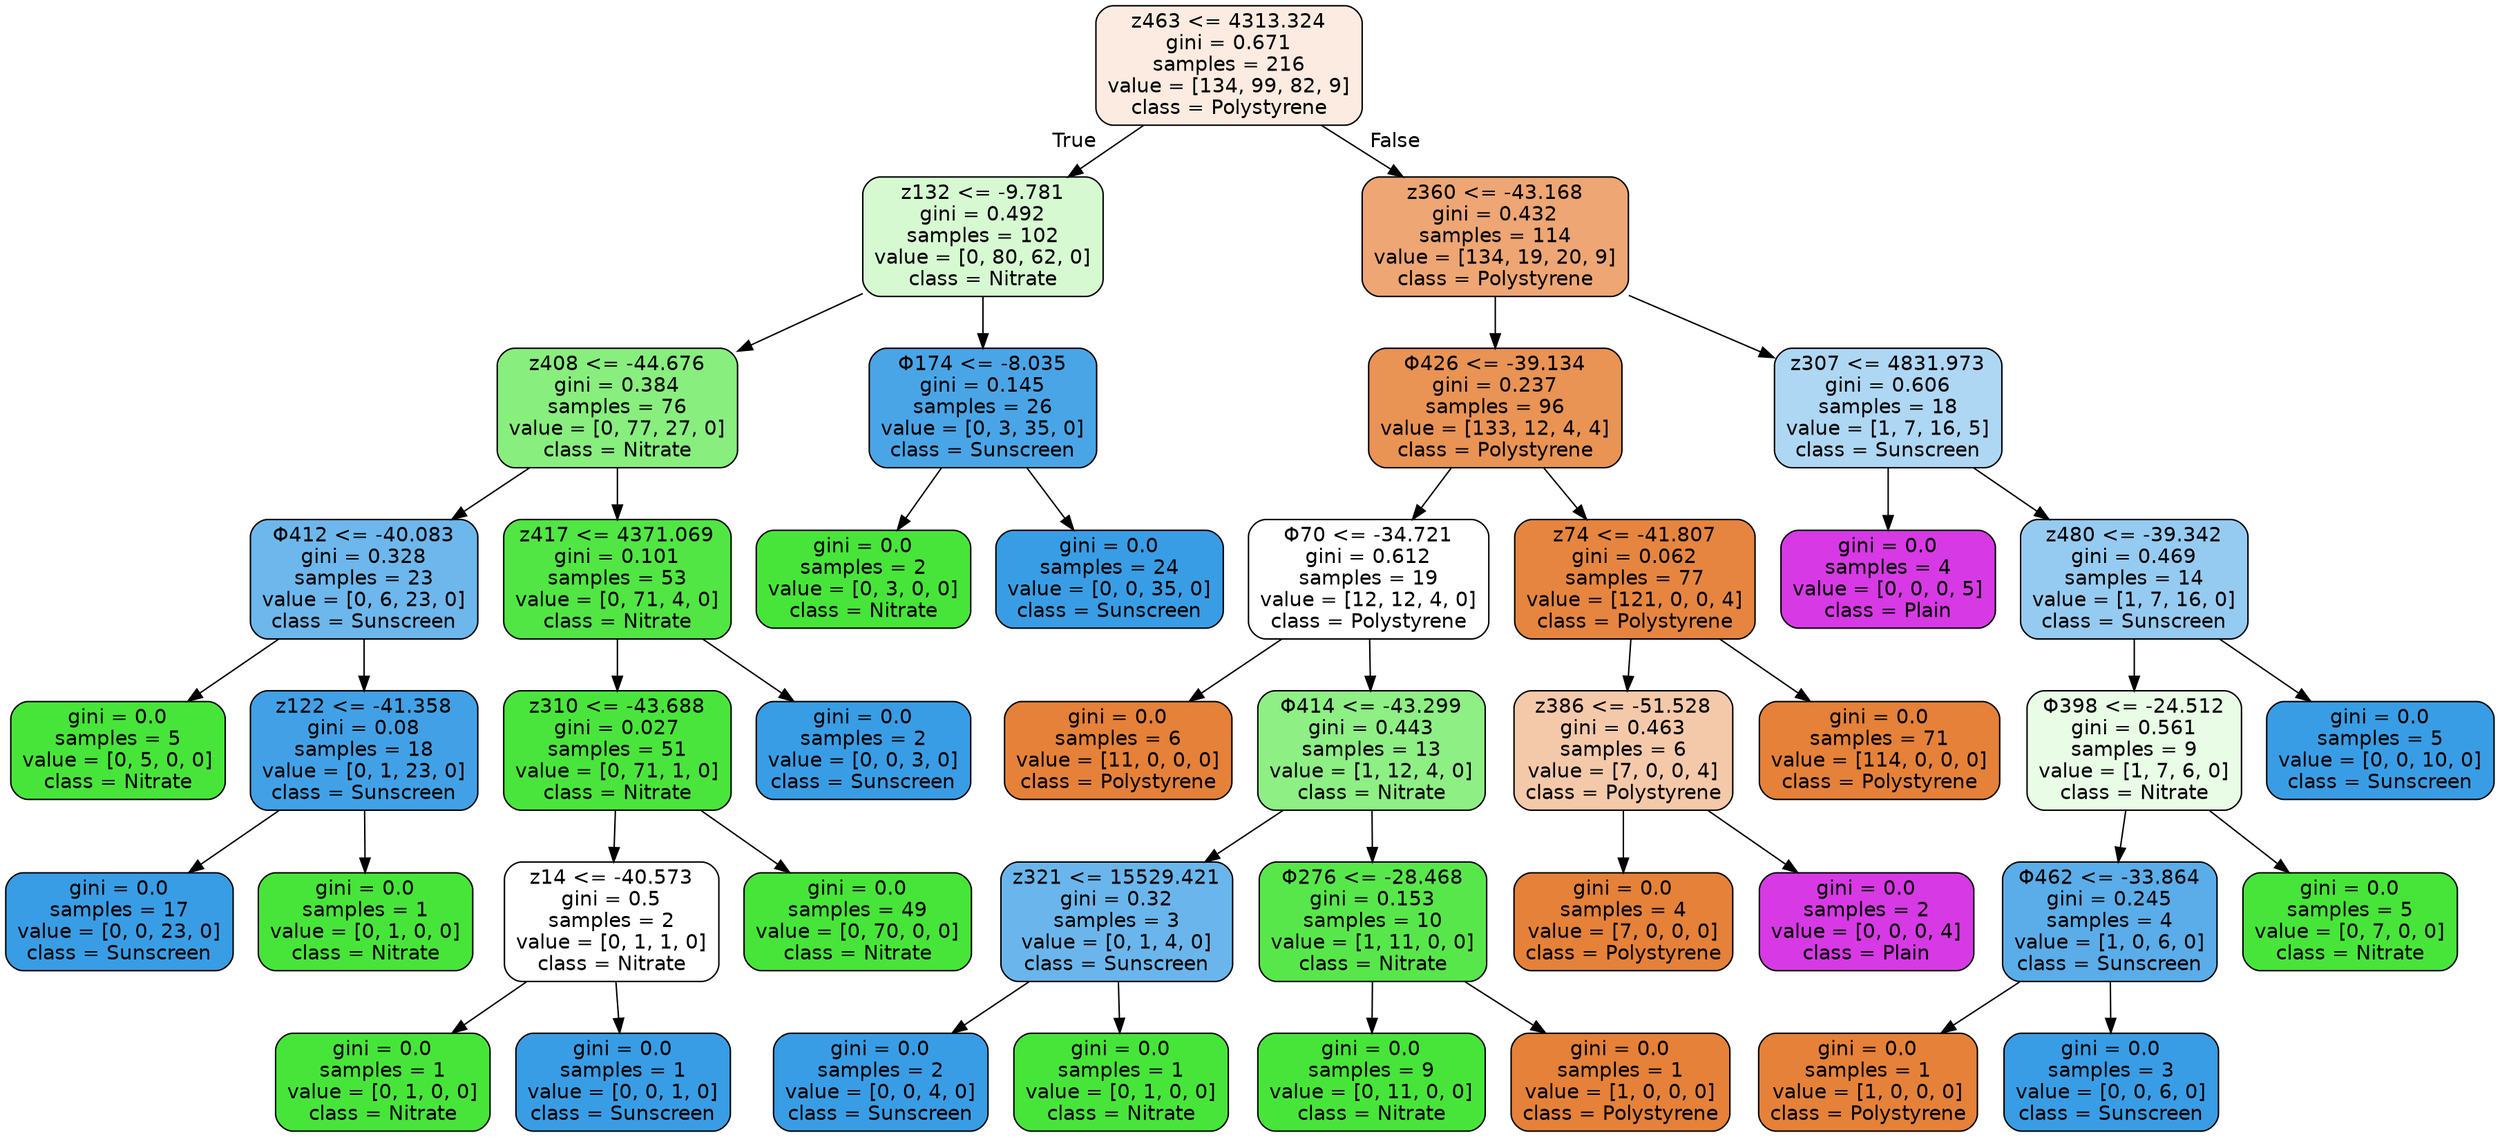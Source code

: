 digraph Tree {
node [shape=box, style="filled, rounded", color="black", fontname="helvetica"] ;
edge [fontname="helvetica"] ;
0 [label="z463 <= 4313.324\ngini = 0.671\nsamples = 216\nvalue = [134, 99, 82, 9]\nclass = Polystyrene", fillcolor="#fbebe0"] ;
1 [label="z132 <= -9.781\ngini = 0.492\nsamples = 102\nvalue = [0, 80, 62, 0]\nclass = Nitrate", fillcolor="#d6f9d2"] ;
0 -> 1 [labeldistance=2.5, labelangle=45, headlabel="True"] ;
2 [label="z408 <= -44.676\ngini = 0.384\nsamples = 76\nvalue = [0, 77, 27, 0]\nclass = Nitrate", fillcolor="#88ee7e"] ;
1 -> 2 ;
3 [label="Φ412 <= -40.083\ngini = 0.328\nsamples = 23\nvalue = [0, 6, 23, 0]\nclass = Sunscreen", fillcolor="#6db7ec"] ;
2 -> 3 ;
4 [label="gini = 0.0\nsamples = 5\nvalue = [0, 5, 0, 0]\nclass = Nitrate", fillcolor="#47e539"] ;
3 -> 4 ;
5 [label="z122 <= -41.358\ngini = 0.08\nsamples = 18\nvalue = [0, 1, 23, 0]\nclass = Sunscreen", fillcolor="#42a1e6"] ;
3 -> 5 ;
6 [label="gini = 0.0\nsamples = 17\nvalue = [0, 0, 23, 0]\nclass = Sunscreen", fillcolor="#399de5"] ;
5 -> 6 ;
7 [label="gini = 0.0\nsamples = 1\nvalue = [0, 1, 0, 0]\nclass = Nitrate", fillcolor="#47e539"] ;
5 -> 7 ;
8 [label="z417 <= 4371.069\ngini = 0.101\nsamples = 53\nvalue = [0, 71, 4, 0]\nclass = Nitrate", fillcolor="#51e644"] ;
2 -> 8 ;
9 [label="z310 <= -43.688\ngini = 0.027\nsamples = 51\nvalue = [0, 71, 1, 0]\nclass = Nitrate", fillcolor="#4ae53c"] ;
8 -> 9 ;
10 [label="z14 <= -40.573\ngini = 0.5\nsamples = 2\nvalue = [0, 1, 1, 0]\nclass = Nitrate", fillcolor="#ffffff"] ;
9 -> 10 ;
11 [label="gini = 0.0\nsamples = 1\nvalue = [0, 1, 0, 0]\nclass = Nitrate", fillcolor="#47e539"] ;
10 -> 11 ;
12 [label="gini = 0.0\nsamples = 1\nvalue = [0, 0, 1, 0]\nclass = Sunscreen", fillcolor="#399de5"] ;
10 -> 12 ;
13 [label="gini = 0.0\nsamples = 49\nvalue = [0, 70, 0, 0]\nclass = Nitrate", fillcolor="#47e539"] ;
9 -> 13 ;
14 [label="gini = 0.0\nsamples = 2\nvalue = [0, 0, 3, 0]\nclass = Sunscreen", fillcolor="#399de5"] ;
8 -> 14 ;
15 [label="Φ174 <= -8.035\ngini = 0.145\nsamples = 26\nvalue = [0, 3, 35, 0]\nclass = Sunscreen", fillcolor="#4aa5e7"] ;
1 -> 15 ;
16 [label="gini = 0.0\nsamples = 2\nvalue = [0, 3, 0, 0]\nclass = Nitrate", fillcolor="#47e539"] ;
15 -> 16 ;
17 [label="gini = 0.0\nsamples = 24\nvalue = [0, 0, 35, 0]\nclass = Sunscreen", fillcolor="#399de5"] ;
15 -> 17 ;
18 [label="z360 <= -43.168\ngini = 0.432\nsamples = 114\nvalue = [134, 19, 20, 9]\nclass = Polystyrene", fillcolor="#eda674"] ;
0 -> 18 [labeldistance=2.5, labelangle=-45, headlabel="False"] ;
19 [label="Φ426 <= -39.134\ngini = 0.237\nsamples = 96\nvalue = [133, 12, 4, 4]\nclass = Polystyrene", fillcolor="#e99355"] ;
18 -> 19 ;
20 [label="Φ70 <= -34.721\ngini = 0.612\nsamples = 19\nvalue = [12, 12, 4, 0]\nclass = Polystyrene", fillcolor="#ffffff"] ;
19 -> 20 ;
21 [label="gini = 0.0\nsamples = 6\nvalue = [11, 0, 0, 0]\nclass = Polystyrene", fillcolor="#e58139"] ;
20 -> 21 ;
22 [label="Φ414 <= -43.299\ngini = 0.443\nsamples = 13\nvalue = [1, 12, 4, 0]\nclass = Nitrate", fillcolor="#8eef85"] ;
20 -> 22 ;
23 [label="z321 <= 15529.421\ngini = 0.32\nsamples = 3\nvalue = [0, 1, 4, 0]\nclass = Sunscreen", fillcolor="#6ab6ec"] ;
22 -> 23 ;
24 [label="gini = 0.0\nsamples = 2\nvalue = [0, 0, 4, 0]\nclass = Sunscreen", fillcolor="#399de5"] ;
23 -> 24 ;
25 [label="gini = 0.0\nsamples = 1\nvalue = [0, 1, 0, 0]\nclass = Nitrate", fillcolor="#47e539"] ;
23 -> 25 ;
26 [label="Φ276 <= -28.468\ngini = 0.153\nsamples = 10\nvalue = [1, 11, 0, 0]\nclass = Nitrate", fillcolor="#58e74b"] ;
22 -> 26 ;
27 [label="gini = 0.0\nsamples = 9\nvalue = [0, 11, 0, 0]\nclass = Nitrate", fillcolor="#47e539"] ;
26 -> 27 ;
28 [label="gini = 0.0\nsamples = 1\nvalue = [1, 0, 0, 0]\nclass = Polystyrene", fillcolor="#e58139"] ;
26 -> 28 ;
29 [label="z74 <= -41.807\ngini = 0.062\nsamples = 77\nvalue = [121, 0, 0, 4]\nclass = Polystyrene", fillcolor="#e68540"] ;
19 -> 29 ;
30 [label="z386 <= -51.528\ngini = 0.463\nsamples = 6\nvalue = [7, 0, 0, 4]\nclass = Polystyrene", fillcolor="#f4c9aa"] ;
29 -> 30 ;
31 [label="gini = 0.0\nsamples = 4\nvalue = [7, 0, 0, 0]\nclass = Polystyrene", fillcolor="#e58139"] ;
30 -> 31 ;
32 [label="gini = 0.0\nsamples = 2\nvalue = [0, 0, 0, 4]\nclass = Plain", fillcolor="#d739e5"] ;
30 -> 32 ;
33 [label="gini = 0.0\nsamples = 71\nvalue = [114, 0, 0, 0]\nclass = Polystyrene", fillcolor="#e58139"] ;
29 -> 33 ;
34 [label="z307 <= 4831.973\ngini = 0.606\nsamples = 18\nvalue = [1, 7, 16, 5]\nclass = Sunscreen", fillcolor="#aed7f4"] ;
18 -> 34 ;
35 [label="gini = 0.0\nsamples = 4\nvalue = [0, 0, 0, 5]\nclass = Plain", fillcolor="#d739e5"] ;
34 -> 35 ;
36 [label="z480 <= -39.342\ngini = 0.469\nsamples = 14\nvalue = [1, 7, 16, 0]\nclass = Sunscreen", fillcolor="#96cbf1"] ;
34 -> 36 ;
37 [label="Φ398 <= -24.512\ngini = 0.561\nsamples = 9\nvalue = [1, 7, 6, 0]\nclass = Nitrate", fillcolor="#e8fce6"] ;
36 -> 37 ;
38 [label="Φ462 <= -33.864\ngini = 0.245\nsamples = 4\nvalue = [1, 0, 6, 0]\nclass = Sunscreen", fillcolor="#5aade9"] ;
37 -> 38 ;
39 [label="gini = 0.0\nsamples = 1\nvalue = [1, 0, 0, 0]\nclass = Polystyrene", fillcolor="#e58139"] ;
38 -> 39 ;
40 [label="gini = 0.0\nsamples = 3\nvalue = [0, 0, 6, 0]\nclass = Sunscreen", fillcolor="#399de5"] ;
38 -> 40 ;
41 [label="gini = 0.0\nsamples = 5\nvalue = [0, 7, 0, 0]\nclass = Nitrate", fillcolor="#47e539"] ;
37 -> 41 ;
42 [label="gini = 0.0\nsamples = 5\nvalue = [0, 0, 10, 0]\nclass = Sunscreen", fillcolor="#399de5"] ;
36 -> 42 ;
}
